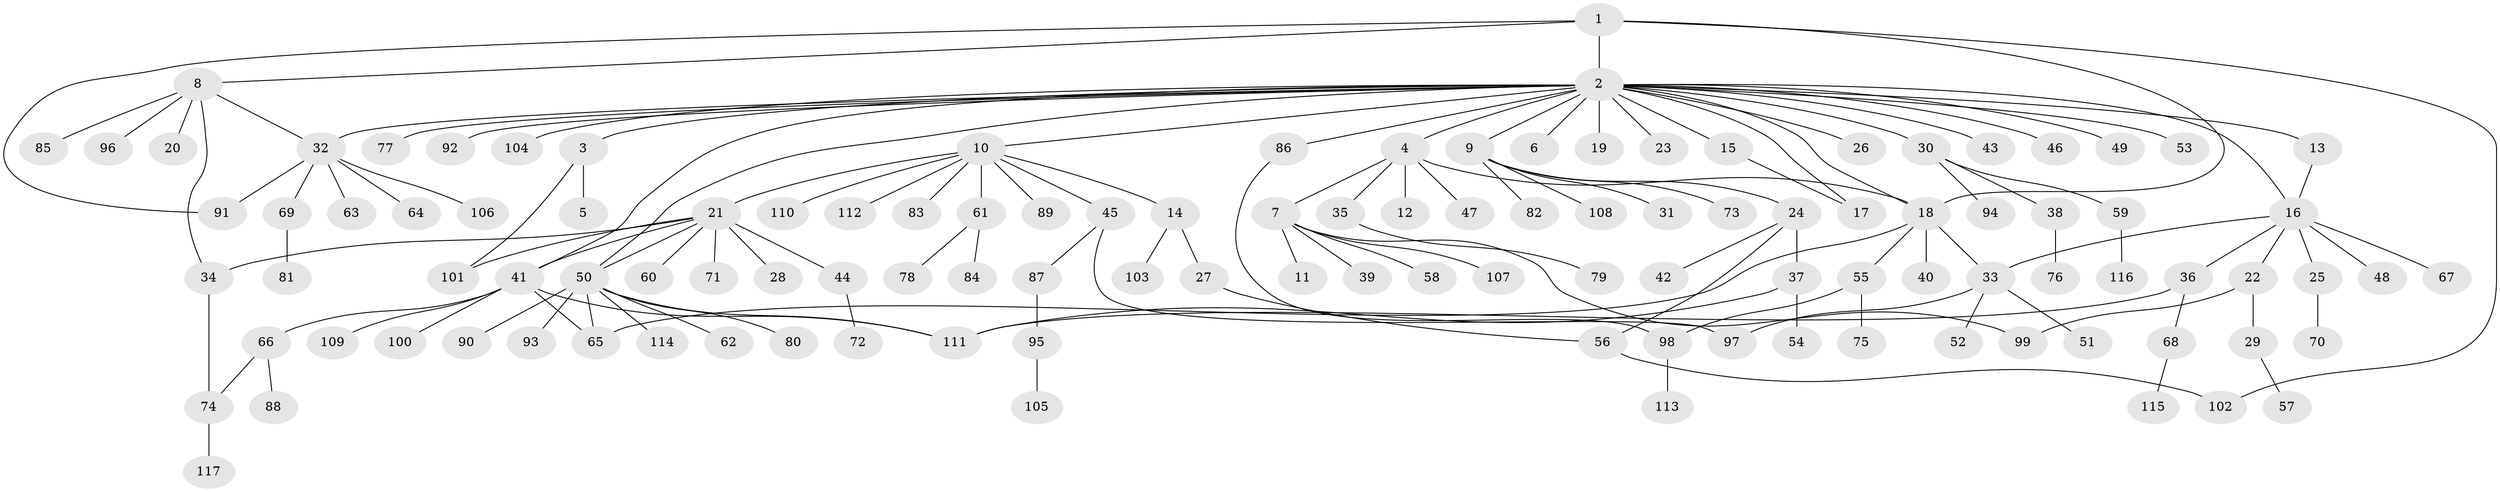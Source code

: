 // Generated by graph-tools (version 1.1) at 2025/26/03/09/25 03:26:00]
// undirected, 117 vertices, 138 edges
graph export_dot {
graph [start="1"]
  node [color=gray90,style=filled];
  1;
  2;
  3;
  4;
  5;
  6;
  7;
  8;
  9;
  10;
  11;
  12;
  13;
  14;
  15;
  16;
  17;
  18;
  19;
  20;
  21;
  22;
  23;
  24;
  25;
  26;
  27;
  28;
  29;
  30;
  31;
  32;
  33;
  34;
  35;
  36;
  37;
  38;
  39;
  40;
  41;
  42;
  43;
  44;
  45;
  46;
  47;
  48;
  49;
  50;
  51;
  52;
  53;
  54;
  55;
  56;
  57;
  58;
  59;
  60;
  61;
  62;
  63;
  64;
  65;
  66;
  67;
  68;
  69;
  70;
  71;
  72;
  73;
  74;
  75;
  76;
  77;
  78;
  79;
  80;
  81;
  82;
  83;
  84;
  85;
  86;
  87;
  88;
  89;
  90;
  91;
  92;
  93;
  94;
  95;
  96;
  97;
  98;
  99;
  100;
  101;
  102;
  103;
  104;
  105;
  106;
  107;
  108;
  109;
  110;
  111;
  112;
  113;
  114;
  115;
  116;
  117;
  1 -- 2;
  1 -- 8;
  1 -- 18;
  1 -- 91;
  1 -- 102;
  2 -- 3;
  2 -- 4;
  2 -- 6;
  2 -- 9;
  2 -- 10;
  2 -- 13;
  2 -- 15;
  2 -- 16;
  2 -- 17;
  2 -- 18;
  2 -- 19;
  2 -- 23;
  2 -- 26;
  2 -- 30;
  2 -- 32;
  2 -- 41;
  2 -- 43;
  2 -- 46;
  2 -- 49;
  2 -- 50;
  2 -- 53;
  2 -- 77;
  2 -- 86;
  2 -- 92;
  2 -- 104;
  3 -- 5;
  3 -- 101;
  4 -- 7;
  4 -- 12;
  4 -- 18;
  4 -- 35;
  4 -- 47;
  7 -- 11;
  7 -- 39;
  7 -- 58;
  7 -- 99;
  7 -- 107;
  8 -- 20;
  8 -- 32;
  8 -- 34;
  8 -- 85;
  8 -- 96;
  9 -- 24;
  9 -- 31;
  9 -- 73;
  9 -- 82;
  9 -- 108;
  10 -- 14;
  10 -- 21;
  10 -- 45;
  10 -- 61;
  10 -- 83;
  10 -- 89;
  10 -- 110;
  10 -- 112;
  13 -- 16;
  14 -- 27;
  14 -- 103;
  15 -- 17;
  16 -- 22;
  16 -- 25;
  16 -- 33;
  16 -- 36;
  16 -- 48;
  16 -- 67;
  18 -- 33;
  18 -- 40;
  18 -- 55;
  18 -- 65;
  21 -- 28;
  21 -- 34;
  21 -- 41;
  21 -- 44;
  21 -- 50;
  21 -- 60;
  21 -- 71;
  21 -- 101;
  22 -- 29;
  22 -- 99;
  24 -- 37;
  24 -- 42;
  24 -- 56;
  25 -- 70;
  27 -- 56;
  29 -- 57;
  30 -- 38;
  30 -- 59;
  30 -- 94;
  32 -- 63;
  32 -- 64;
  32 -- 69;
  32 -- 91;
  32 -- 106;
  33 -- 51;
  33 -- 52;
  33 -- 97;
  34 -- 74;
  35 -- 79;
  36 -- 68;
  36 -- 111;
  37 -- 54;
  37 -- 111;
  38 -- 76;
  41 -- 65;
  41 -- 66;
  41 -- 100;
  41 -- 109;
  41 -- 111;
  44 -- 72;
  45 -- 87;
  45 -- 97;
  50 -- 62;
  50 -- 65;
  50 -- 80;
  50 -- 90;
  50 -- 93;
  50 -- 111;
  50 -- 114;
  55 -- 75;
  55 -- 98;
  56 -- 102;
  59 -- 116;
  61 -- 78;
  61 -- 84;
  66 -- 74;
  66 -- 88;
  68 -- 115;
  69 -- 81;
  74 -- 117;
  86 -- 98;
  87 -- 95;
  95 -- 105;
  98 -- 113;
}

